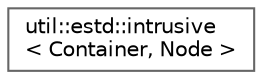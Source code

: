 digraph "Graphical Class Hierarchy"
{
 // LATEX_PDF_SIZE
  bgcolor="transparent";
  edge [fontname=Helvetica,fontsize=10,labelfontname=Helvetica,labelfontsize=10];
  node [fontname=Helvetica,fontsize=10,shape=box,height=0.2,width=0.4];
  rankdir="LR";
  Node0 [id="Node000000",label="util::estd::intrusive\l\< Container, Node \>",height=0.2,width=0.4,color="grey40", fillcolor="white", style="filled",URL="$d2/dc2/structutil_1_1estd_1_1intrusive.html",tooltip=" "];
}
